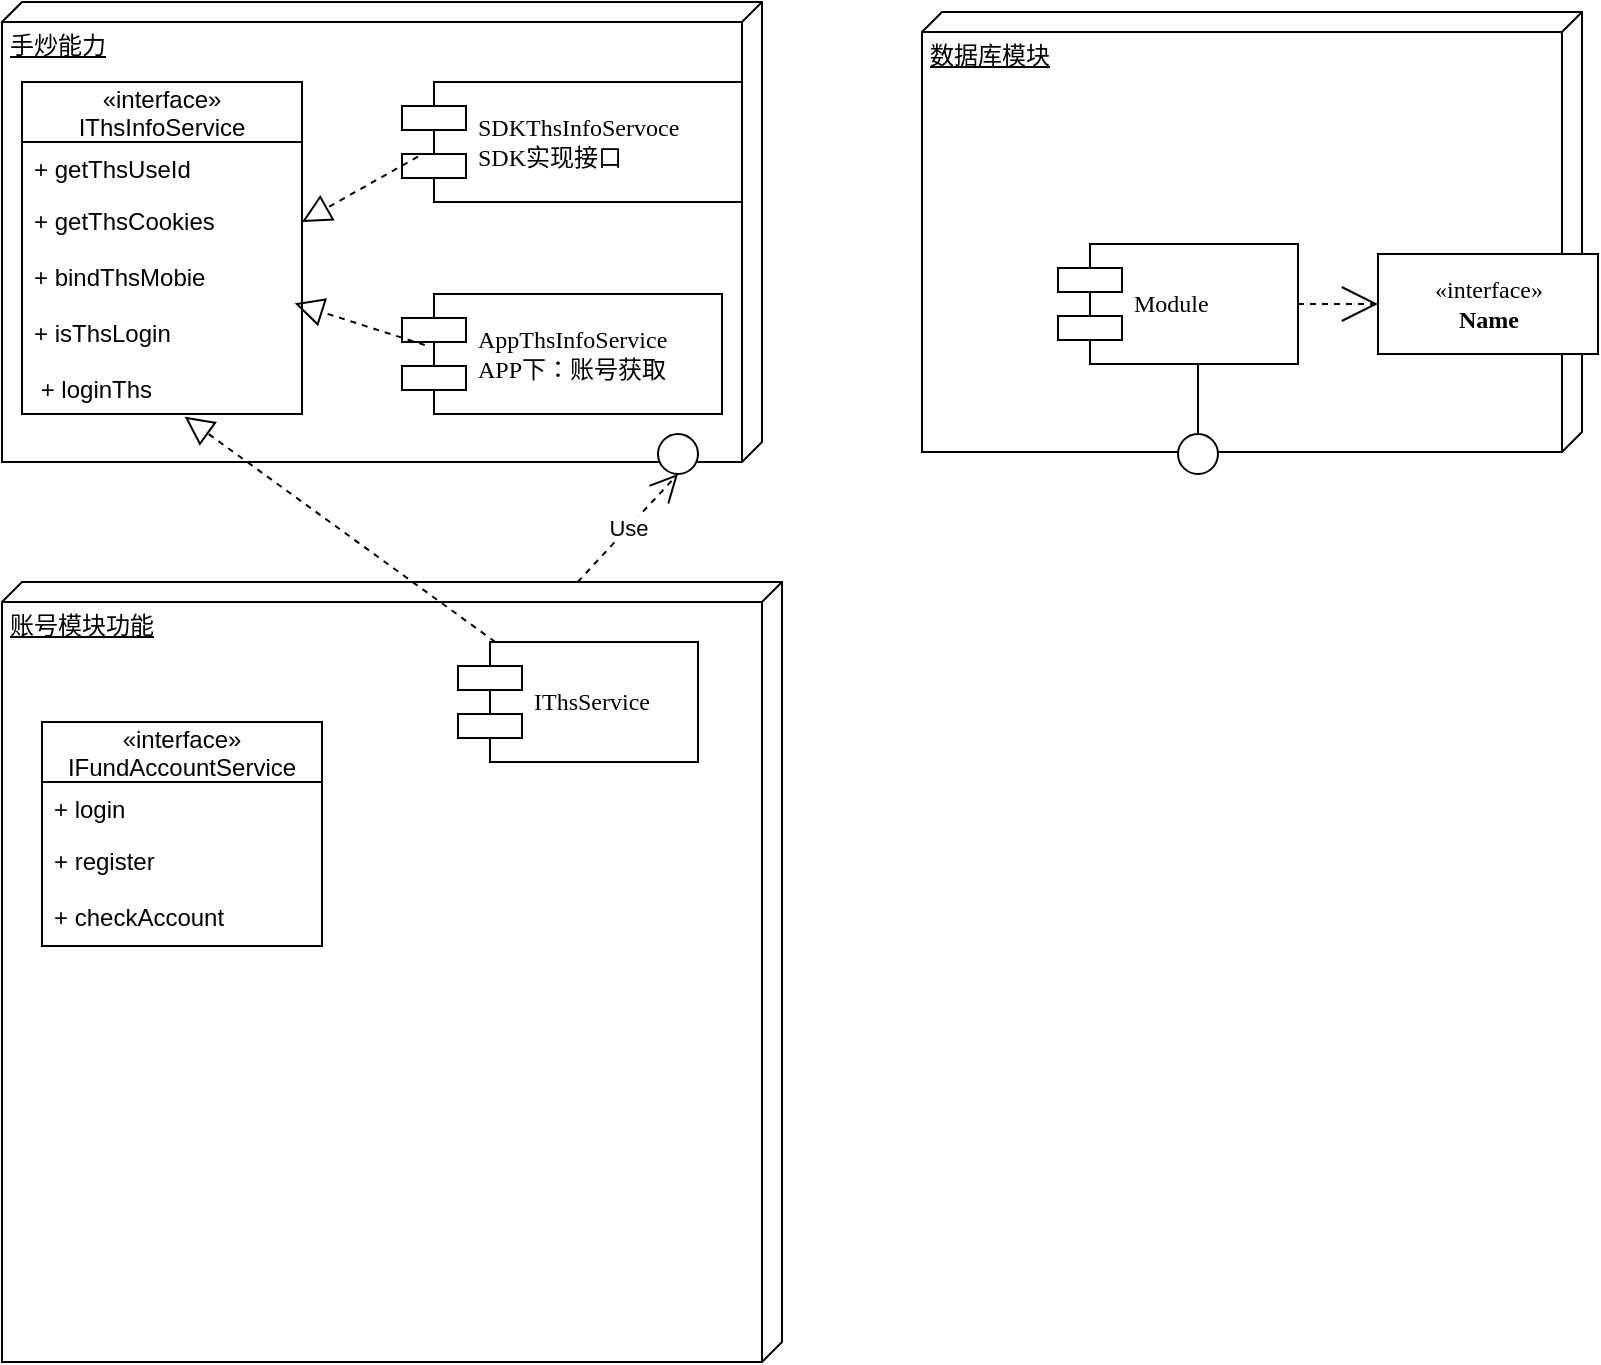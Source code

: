 <mxfile version="14.9.9" type="github">
  <diagram name="Page-1" id="5f0bae14-7c28-e335-631c-24af17079c00">
    <mxGraphModel dx="1177" dy="621" grid="1" gridSize="10" guides="1" tooltips="1" connect="1" arrows="1" fold="1" page="1" pageScale="1" pageWidth="1920" pageHeight="1200" background="none" math="0" shadow="0">
      <root>
        <mxCell id="0" />
        <mxCell id="1" parent="0" />
        <mxCell id="39150e848f15840c-1" value="手炒能力" style="verticalAlign=top;align=left;spacingTop=8;spacingLeft=2;spacingRight=12;shape=cube;size=10;direction=south;fontStyle=4;html=1;rounded=0;shadow=0;comic=0;labelBackgroundColor=none;strokeWidth=1;fontFamily=Verdana;fontSize=12" parent="1" vertex="1">
          <mxGeometry x="60" y="20" width="380" height="230" as="geometry" />
        </mxCell>
        <mxCell id="39150e848f15840c-2" value="数据库模块" style="verticalAlign=top;align=left;spacingTop=8;spacingLeft=2;spacingRight=12;shape=cube;size=10;direction=south;fontStyle=4;html=1;rounded=0;shadow=0;comic=0;labelBackgroundColor=none;strokeWidth=1;fontFamily=Verdana;fontSize=12" parent="1" vertex="1">
          <mxGeometry x="520" y="25" width="330" height="220" as="geometry" />
        </mxCell>
        <mxCell id="39150e848f15840c-3" value="账号模块功能" style="verticalAlign=top;align=left;spacingTop=8;spacingLeft=2;spacingRight=12;shape=cube;size=10;direction=south;fontStyle=4;html=1;rounded=0;shadow=0;comic=0;labelBackgroundColor=none;strokeWidth=1;fontFamily=Verdana;fontSize=12" parent="1" vertex="1">
          <mxGeometry x="60" y="310" width="390" height="390" as="geometry" />
        </mxCell>
        <mxCell id="39150e848f15840c-5" value="SDKThsInfoServoce&lt;br&gt;SDK实现接口" style="shape=component;align=left;spacingLeft=36;rounded=0;shadow=0;comic=0;labelBackgroundColor=none;strokeWidth=1;fontFamily=Verdana;fontSize=12;html=1;" parent="1" vertex="1">
          <mxGeometry x="260" y="60" width="170" height="60" as="geometry" />
        </mxCell>
        <mxCell id="39150e848f15840c-6" value="" style="ellipse;whiteSpace=wrap;html=1;rounded=0;shadow=0;comic=0;labelBackgroundColor=none;strokeWidth=1;fontFamily=Verdana;fontSize=12;align=center;" parent="1" vertex="1">
          <mxGeometry x="388" y="236" width="20" height="20" as="geometry" />
        </mxCell>
        <mxCell id="39150e848f15840c-7" value="Module" style="shape=component;align=left;spacingLeft=36;rounded=0;shadow=0;comic=0;labelBackgroundColor=none;strokeWidth=1;fontFamily=Verdana;fontSize=12;html=1;" parent="1" vertex="1">
          <mxGeometry x="588" y="141" width="120" height="60" as="geometry" />
        </mxCell>
        <mxCell id="39150e848f15840c-8" value="&amp;laquo;interface&amp;raquo;&lt;br&gt;&lt;b&gt;Name&lt;/b&gt;" style="html=1;rounded=0;shadow=0;comic=0;labelBackgroundColor=none;strokeWidth=1;fontFamily=Verdana;fontSize=12;align=center;" parent="1" vertex="1">
          <mxGeometry x="748" y="146" width="110" height="50" as="geometry" />
        </mxCell>
        <mxCell id="39150e848f15840c-9" value="" style="ellipse;whiteSpace=wrap;html=1;rounded=0;shadow=0;comic=0;labelBackgroundColor=none;strokeWidth=1;fontFamily=Verdana;fontSize=12;align=center;" parent="1" vertex="1">
          <mxGeometry x="648" y="236" width="20" height="20" as="geometry" />
        </mxCell>
        <mxCell id="39150e848f15840c-13" style="edgeStyle=elbowEdgeStyle;rounded=0;html=1;labelBackgroundColor=none;startArrow=none;startFill=0;startSize=8;endArrow=none;endFill=0;endSize=16;fontFamily=Verdana;fontSize=12;" parent="1" source="39150e848f15840c-9" target="39150e848f15840c-7" edge="1">
          <mxGeometry relative="1" as="geometry" />
        </mxCell>
        <mxCell id="39150e848f15840c-16" style="edgeStyle=orthogonalEdgeStyle;rounded=0;html=1;dashed=1;labelBackgroundColor=none;startArrow=none;startFill=0;startSize=8;endArrow=open;endFill=0;endSize=16;fontFamily=Verdana;fontSize=12;" parent="1" source="39150e848f15840c-7" target="39150e848f15840c-8" edge="1">
          <mxGeometry relative="1" as="geometry" />
        </mxCell>
        <mxCell id="74OHX2rPIS0S2nc-NLLf-5" value="«interface»&#xa;IThsInfoService" style="swimlane;fontStyle=0;childLayout=stackLayout;horizontal=1;startSize=30;horizontalStack=0;resizeParent=1;resizeParentMax=0;resizeLast=0;collapsible=1;marginBottom=0;" vertex="1" parent="1">
          <mxGeometry x="70" y="60" width="140" height="166" as="geometry">
            <mxRectangle x="100" y="140" width="50" height="26" as="alternateBounds" />
          </mxGeometry>
        </mxCell>
        <mxCell id="74OHX2rPIS0S2nc-NLLf-6" value="+ getThsUseId" style="text;strokeColor=none;fillColor=none;align=left;verticalAlign=top;spacingLeft=4;spacingRight=4;overflow=hidden;rotatable=0;points=[[0,0.5],[1,0.5]];portConstraint=eastwest;" vertex="1" parent="74OHX2rPIS0S2nc-NLLf-5">
          <mxGeometry y="30" width="140" height="26" as="geometry" />
        </mxCell>
        <mxCell id="74OHX2rPIS0S2nc-NLLf-7" value="+ getThsCookies" style="text;strokeColor=none;fillColor=none;align=left;verticalAlign=top;spacingLeft=4;spacingRight=4;overflow=hidden;rotatable=0;points=[[0,0.5],[1,0.5]];portConstraint=eastwest;" vertex="1" parent="74OHX2rPIS0S2nc-NLLf-5">
          <mxGeometry y="56" width="140" height="28" as="geometry" />
        </mxCell>
        <mxCell id="74OHX2rPIS0S2nc-NLLf-25" value="+ bindThsMobie" style="text;strokeColor=none;fillColor=none;align=left;verticalAlign=top;spacingLeft=4;spacingRight=4;overflow=hidden;rotatable=0;points=[[0,0.5],[1,0.5]];portConstraint=eastwest;" vertex="1" parent="74OHX2rPIS0S2nc-NLLf-5">
          <mxGeometry y="84" width="140" height="28" as="geometry" />
        </mxCell>
        <mxCell id="74OHX2rPIS0S2nc-NLLf-26" value="+ isThsLogin" style="text;strokeColor=none;fillColor=none;align=left;verticalAlign=top;spacingLeft=4;spacingRight=4;overflow=hidden;rotatable=0;points=[[0,0.5],[1,0.5]];portConstraint=eastwest;" vertex="1" parent="74OHX2rPIS0S2nc-NLLf-5">
          <mxGeometry y="112" width="140" height="28" as="geometry" />
        </mxCell>
        <mxCell id="74OHX2rPIS0S2nc-NLLf-8" value=" + loginThs" style="text;strokeColor=none;fillColor=none;align=left;verticalAlign=top;spacingLeft=4;spacingRight=4;overflow=hidden;rotatable=0;points=[[0,0.5],[1,0.5]];portConstraint=eastwest;" vertex="1" parent="74OHX2rPIS0S2nc-NLLf-5">
          <mxGeometry y="140" width="140" height="26" as="geometry" />
        </mxCell>
        <mxCell id="74OHX2rPIS0S2nc-NLLf-27" value="AppThsInfoService&lt;br&gt;APP下：账号获取" style="shape=component;align=left;spacingLeft=36;rounded=0;shadow=0;comic=0;labelBackgroundColor=none;strokeWidth=1;fontFamily=Verdana;fontSize=12;html=1;" vertex="1" parent="1">
          <mxGeometry x="260" y="166" width="160" height="60" as="geometry" />
        </mxCell>
        <mxCell id="74OHX2rPIS0S2nc-NLLf-31" value="«interface»&#xa;IFundAccountService" style="swimlane;fontStyle=0;childLayout=stackLayout;horizontal=1;startSize=30;horizontalStack=0;resizeParent=1;resizeParentMax=0;resizeLast=0;collapsible=1;marginBottom=0;" vertex="1" parent="1">
          <mxGeometry x="80" y="380" width="140" height="112" as="geometry">
            <mxRectangle x="100" y="140" width="50" height="26" as="alternateBounds" />
          </mxGeometry>
        </mxCell>
        <mxCell id="74OHX2rPIS0S2nc-NLLf-32" value="+ login" style="text;strokeColor=none;fillColor=none;align=left;verticalAlign=top;spacingLeft=4;spacingRight=4;overflow=hidden;rotatable=0;points=[[0,0.5],[1,0.5]];portConstraint=eastwest;" vertex="1" parent="74OHX2rPIS0S2nc-NLLf-31">
          <mxGeometry y="30" width="140" height="26" as="geometry" />
        </mxCell>
        <mxCell id="74OHX2rPIS0S2nc-NLLf-33" value="+ register" style="text;strokeColor=none;fillColor=none;align=left;verticalAlign=top;spacingLeft=4;spacingRight=4;overflow=hidden;rotatable=0;points=[[0,0.5],[1,0.5]];portConstraint=eastwest;" vertex="1" parent="74OHX2rPIS0S2nc-NLLf-31">
          <mxGeometry y="56" width="140" height="28" as="geometry" />
        </mxCell>
        <mxCell id="74OHX2rPIS0S2nc-NLLf-35" value="+ checkAccount" style="text;strokeColor=none;fillColor=none;align=left;verticalAlign=top;spacingLeft=4;spacingRight=4;overflow=hidden;rotatable=0;points=[[0,0.5],[1,0.5]];portConstraint=eastwest;" vertex="1" parent="74OHX2rPIS0S2nc-NLLf-31">
          <mxGeometry y="84" width="140" height="28" as="geometry" />
        </mxCell>
        <mxCell id="74OHX2rPIS0S2nc-NLLf-37" value="IThsService&lt;br&gt;" style="shape=component;align=left;spacingLeft=36;rounded=0;shadow=0;comic=0;labelBackgroundColor=none;strokeWidth=1;fontFamily=Verdana;fontSize=12;html=1;" vertex="1" parent="1">
          <mxGeometry x="288" y="340" width="120" height="60" as="geometry" />
        </mxCell>
        <mxCell id="74OHX2rPIS0S2nc-NLLf-42" value="Use" style="endArrow=open;endSize=12;dashed=1;html=1;entryX=0.5;entryY=1;entryDx=0;entryDy=0;exitX=0;exitY=0.262;exitDx=0;exitDy=0;exitPerimeter=0;" edge="1" parent="1" source="39150e848f15840c-3" target="39150e848f15840c-6">
          <mxGeometry width="160" relative="1" as="geometry">
            <mxPoint x="660" y="390" as="sourcePoint" />
            <mxPoint x="820" y="390" as="targetPoint" />
          </mxGeometry>
        </mxCell>
        <mxCell id="74OHX2rPIS0S2nc-NLLf-44" value="" style="endArrow=block;dashed=1;endFill=0;endSize=12;html=1;entryX=0.581;entryY=1.051;entryDx=0;entryDy=0;entryPerimeter=0;" edge="1" parent="1" source="74OHX2rPIS0S2nc-NLLf-37" target="74OHX2rPIS0S2nc-NLLf-8">
          <mxGeometry width="160" relative="1" as="geometry">
            <mxPoint x="-30" y="270" as="sourcePoint" />
            <mxPoint x="130" y="270" as="targetPoint" />
          </mxGeometry>
        </mxCell>
        <mxCell id="74OHX2rPIS0S2nc-NLLf-48" value="" style="endArrow=block;dashed=1;endFill=0;endSize=12;html=1;entryX=0.974;entryY=-0.048;entryDx=0;entryDy=0;entryPerimeter=0;exitX=0.071;exitY=0.425;exitDx=0;exitDy=0;exitPerimeter=0;" edge="1" parent="1" source="74OHX2rPIS0S2nc-NLLf-27" target="74OHX2rPIS0S2nc-NLLf-26">
          <mxGeometry width="160" relative="1" as="geometry">
            <mxPoint x="570" y="610" as="sourcePoint" />
            <mxPoint x="730" y="610" as="targetPoint" />
          </mxGeometry>
        </mxCell>
        <mxCell id="74OHX2rPIS0S2nc-NLLf-49" value="" style="endArrow=block;dashed=1;endFill=0;endSize=12;html=1;entryX=1;entryY=0.5;entryDx=0;entryDy=0;exitX=0.047;exitY=0.622;exitDx=0;exitDy=0;exitPerimeter=0;" edge="1" parent="1" source="39150e848f15840c-5" target="74OHX2rPIS0S2nc-NLLf-7">
          <mxGeometry width="160" relative="1" as="geometry">
            <mxPoint x="281.36" y="201.5" as="sourcePoint" />
            <mxPoint x="216.36" y="180.656" as="targetPoint" />
          </mxGeometry>
        </mxCell>
      </root>
    </mxGraphModel>
  </diagram>
</mxfile>
